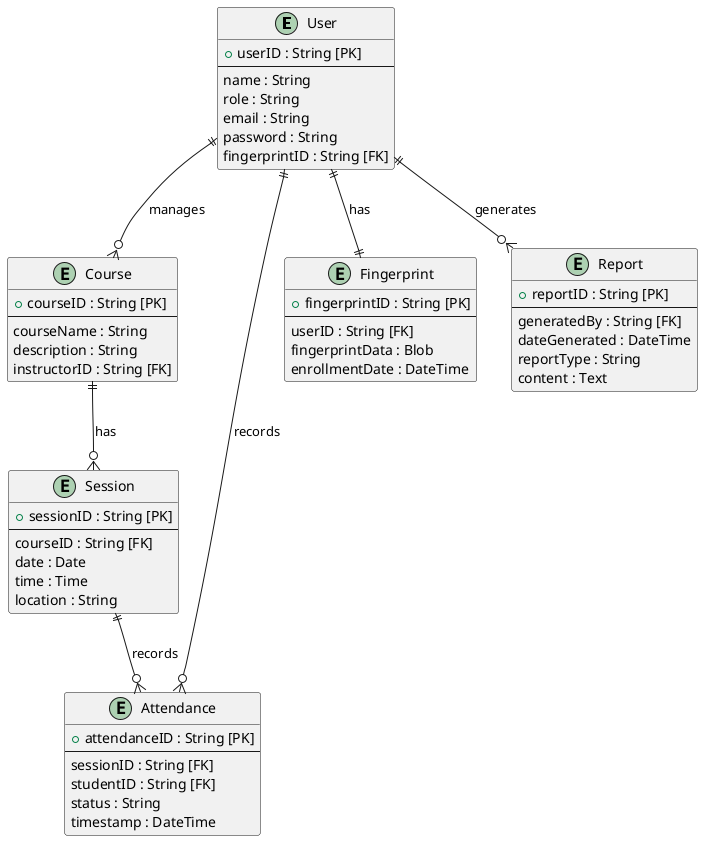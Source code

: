 @startuml
' Physical Data Model for FingerprintMIS8

skinparam entity {
  BackgroundColor #f06292
  BorderColor black
  FontColor black
}

skinparam relationship {
  Color #0000FF
}

entity "User" as User {
  + userID : String [PK]
  --
  name : String
  role : String
  email : String
  password : String
  fingerprintID : String [FK]
}

entity "Course" as Course {
  + courseID : String [PK]
  --
  courseName : String
  description : String
  instructorID : String [FK]
}

entity "Attendance" as Attendance {
  + attendanceID : String [PK]
  --
  sessionID : String [FK]
  studentID : String [FK]
  status : String
  timestamp : DateTime
}

entity "Session" as Session {
  + sessionID : String [PK]
  --
  courseID : String [FK]
  date : Date
  time : Time
  location : String
}

entity "Fingerprint" as Fingerprint {
  + fingerprintID : String [PK]
  --
  userID : String [FK]
  fingerprintData : Blob
  enrollmentDate : DateTime
}

entity "Report" as Report {
  + reportID : String [PK]
  --
  generatedBy : String [FK]
  dateGenerated : DateTime
  reportType : String
  content : Text
}

' Relationships
User ||--o{ Course : manages
User ||--o{ Attendance : records
User ||--|| Fingerprint : has
Course ||--o{ Session : has
Session ||--o{ Attendance : records
User ||--o{ Report : generates

@enduml
